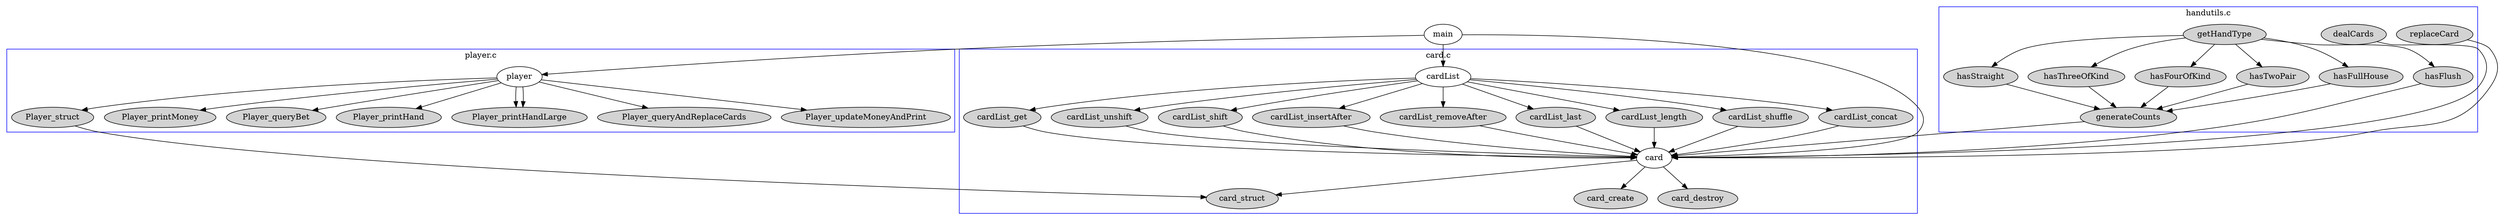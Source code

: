digraph {

    main -> player;
    main -> card;
    main -> cardList;

    subgraph cluster_card {
		node [style=filled];
        card -> card_struct;
        card -> card_create;
        card -> card_destroy;

        cardList -> cardList_get -> card;
        cardList -> cardList_unshift -> card ;
        cardList -> cardList_shift -> card;
        cardList -> cardList_insertAfter -> card;
        cardList -> cardList_removeAfter -> card;
        cardList -> cardList_last -> card;
        cardList -> cardLust_length -> card;
        cardList -> cardList_shuffle -> card;
        cardList -> cardList_concat -> card;

		label ="card.c";
		color=blue;
	}

    subgraph cluster_player {
		node [style=filled];
        player -> Player_struct;
        Player_struct -> card_struct;
        player -> Player_printMoney;
        player -> Player_queryBet;
        player -> Player_printHand;
        player -> Player_printHandLarge;
        player -> Player_printHandLarge;
        player -> Player_queryAndReplaceCards;
        player -> Player_updateMoneyAndPrint;
		label ="player.c";
		color=blue;
	}

    subgraph cluster_handutils {
		node [style=filled];
        dealCards -> card;
        replaceCard -> card;
        hasFlush -> card;
        generateCounts -> card;
        hasStraight -> generateCounts;
        hasThreeOfKind -> generateCounts;
        hasFourOfKind -> generateCounts;
        hasTwoPair -> generateCounts;
        hasFullHouse -> generateCounts;

        getHandType -> hasFlush;
        getHandType -> hasStraight;
        getHandType -> hasThreeOfKind;
        getHandType -> hasFourOfKind;
        getHandType -> hasTwoPair;
        getHandType -> hasFullHouse;

		label ="handutils.c";
		color=blue;
	}

}